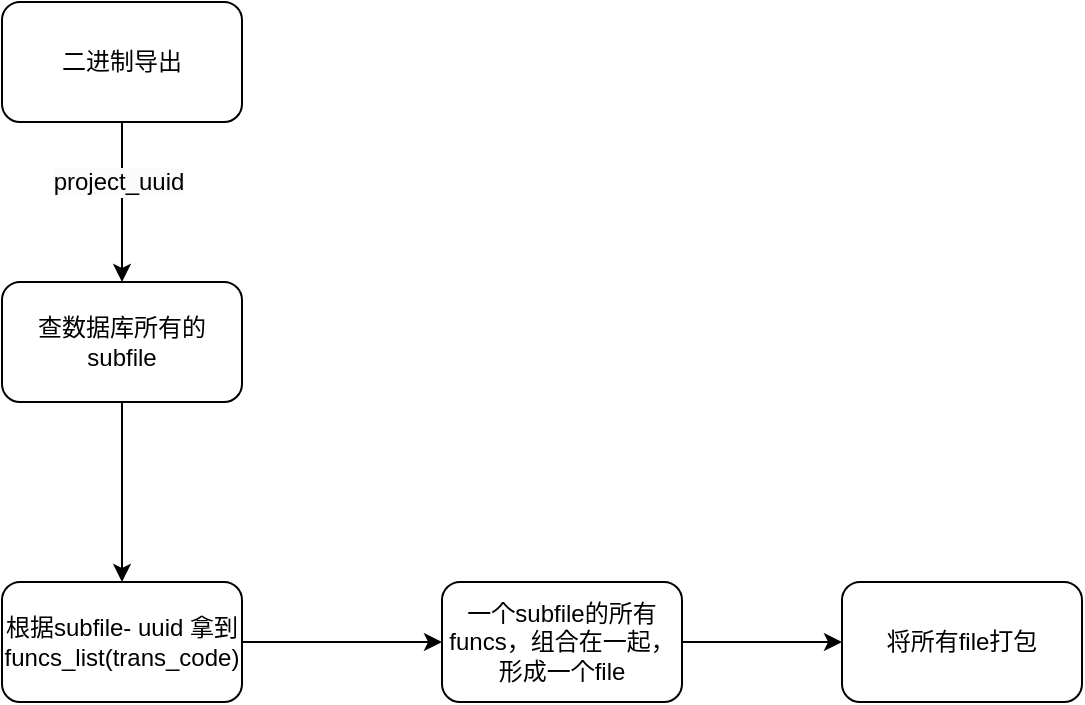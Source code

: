 <mxfile version="24.3.1" type="github">
  <diagram name="第 1 页" id="jD3wRLlmbhYo3GYMHsIa">
    <mxGraphModel dx="658" dy="385" grid="1" gridSize="10" guides="1" tooltips="1" connect="1" arrows="1" fold="1" page="1" pageScale="1" pageWidth="827" pageHeight="1169" math="0" shadow="0">
      <root>
        <mxCell id="0" />
        <mxCell id="1" parent="0" />
        <mxCell id="iUbQXusbIXnhi4-Ierg0-2" style="edgeStyle=orthogonalEdgeStyle;rounded=0;orthogonalLoop=1;jettySize=auto;html=1;" edge="1" parent="1" source="iUbQXusbIXnhi4-Ierg0-1">
          <mxGeometry relative="1" as="geometry">
            <mxPoint x="280" y="240" as="targetPoint" />
          </mxGeometry>
        </mxCell>
        <mxCell id="iUbQXusbIXnhi4-Ierg0-4" value="&lt;span style=&quot;font-size: 12px; text-wrap: wrap; background-color: rgb(251, 251, 251);&quot;&gt;project_uuid&lt;/span&gt;" style="edgeLabel;html=1;align=center;verticalAlign=middle;resizable=0;points=[];" vertex="1" connectable="0" parent="iUbQXusbIXnhi4-Ierg0-2">
          <mxGeometry x="-0.255" y="-2" relative="1" as="geometry">
            <mxPoint as="offset" />
          </mxGeometry>
        </mxCell>
        <mxCell id="iUbQXusbIXnhi4-Ierg0-1" value="二进制导出" style="rounded=1;whiteSpace=wrap;html=1;" vertex="1" parent="1">
          <mxGeometry x="220" y="100" width="120" height="60" as="geometry" />
        </mxCell>
        <mxCell id="iUbQXusbIXnhi4-Ierg0-5" style="edgeStyle=orthogonalEdgeStyle;rounded=0;orthogonalLoop=1;jettySize=auto;html=1;" edge="1" parent="1" source="iUbQXusbIXnhi4-Ierg0-3">
          <mxGeometry relative="1" as="geometry">
            <mxPoint x="280" y="390" as="targetPoint" />
          </mxGeometry>
        </mxCell>
        <mxCell id="iUbQXusbIXnhi4-Ierg0-3" value="查数据库所有的subfile" style="rounded=1;whiteSpace=wrap;html=1;" vertex="1" parent="1">
          <mxGeometry x="220" y="240" width="120" height="60" as="geometry" />
        </mxCell>
        <mxCell id="iUbQXusbIXnhi4-Ierg0-7" style="edgeStyle=orthogonalEdgeStyle;rounded=0;orthogonalLoop=1;jettySize=auto;html=1;" edge="1" parent="1" source="iUbQXusbIXnhi4-Ierg0-6">
          <mxGeometry relative="1" as="geometry">
            <mxPoint x="440" y="420" as="targetPoint" />
          </mxGeometry>
        </mxCell>
        <mxCell id="iUbQXusbIXnhi4-Ierg0-6" value="根据subfile- uuid 拿到funcs_list(trans_code)" style="rounded=1;whiteSpace=wrap;html=1;" vertex="1" parent="1">
          <mxGeometry x="220" y="390" width="120" height="60" as="geometry" />
        </mxCell>
        <mxCell id="iUbQXusbIXnhi4-Ierg0-9" style="edgeStyle=orthogonalEdgeStyle;rounded=0;orthogonalLoop=1;jettySize=auto;html=1;" edge="1" parent="1" source="iUbQXusbIXnhi4-Ierg0-8">
          <mxGeometry relative="1" as="geometry">
            <mxPoint x="640" y="420" as="targetPoint" />
          </mxGeometry>
        </mxCell>
        <mxCell id="iUbQXusbIXnhi4-Ierg0-8" value="一个subfile的所有funcs，组合在一起，形成一个file" style="rounded=1;whiteSpace=wrap;html=1;" vertex="1" parent="1">
          <mxGeometry x="440" y="390" width="120" height="60" as="geometry" />
        </mxCell>
        <mxCell id="iUbQXusbIXnhi4-Ierg0-10" value="将所有file打包" style="rounded=1;whiteSpace=wrap;html=1;" vertex="1" parent="1">
          <mxGeometry x="640" y="390" width="120" height="60" as="geometry" />
        </mxCell>
      </root>
    </mxGraphModel>
  </diagram>
</mxfile>
